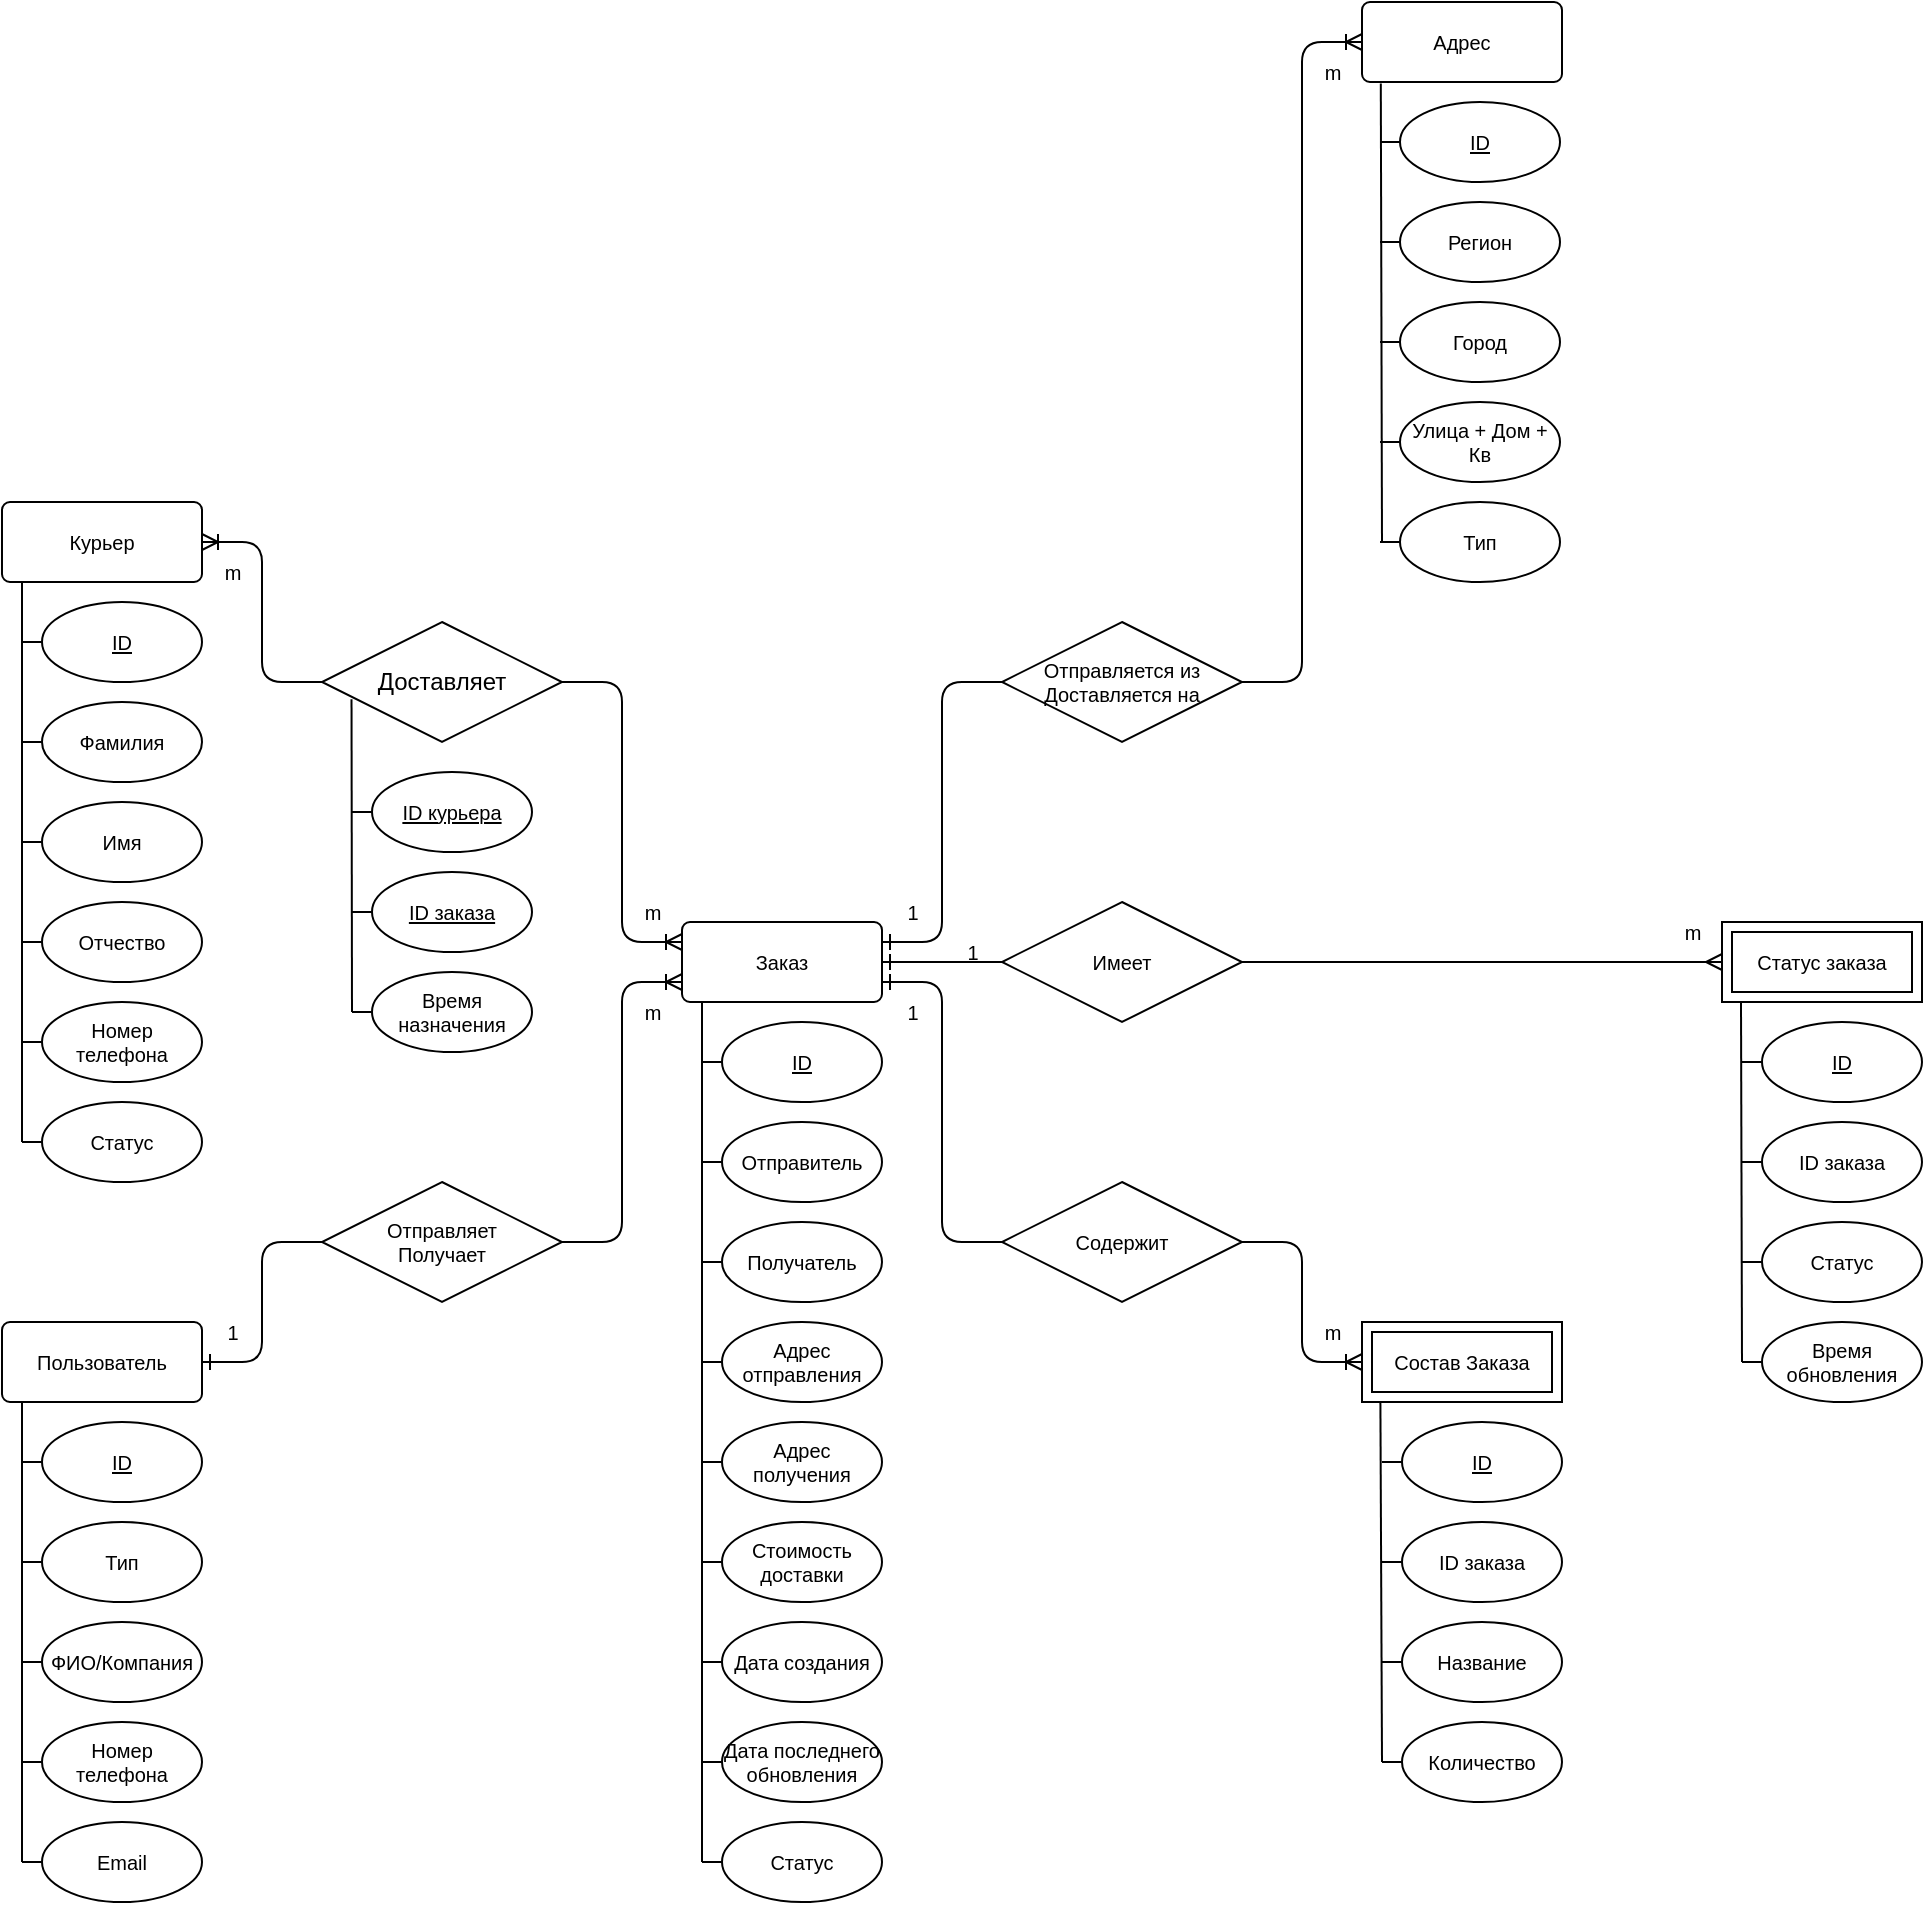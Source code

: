 <mxfile>
    <diagram id="DuqZ44cJQPSX-Nn0656p" name="Page-1">
        <mxGraphModel dx="1984" dy="634" grid="1" gridSize="10" guides="1" tooltips="1" connect="1" arrows="1" fold="1" page="1" pageScale="1" pageWidth="850" pageHeight="1100" math="0" shadow="0">
            <root>
                <mxCell id="0"/>
                <mxCell id="1" parent="0"/>
                <mxCell id="12" value="Тип" style="ellipse;whiteSpace=wrap;html=1;fontSize=10;" parent="1" vertex="1">
                    <mxGeometry x="600" y="780" width="80" height="40" as="geometry"/>
                </mxCell>
                <mxCell id="16" value="" style="endArrow=none;html=1;fontSize=10;entryX=0;entryY=0.5;entryDx=0;entryDy=0;" parent="1" target="12" edge="1">
                    <mxGeometry width="50" height="50" relative="1" as="geometry">
                        <mxPoint x="590" y="800" as="sourcePoint"/>
                        <mxPoint x="570" y="855" as="targetPoint"/>
                    </mxGeometry>
                </mxCell>
                <mxCell id="18" value="" style="endArrow=none;html=1;fontSize=10;entryX=0;entryY=0.5;entryDx=0;entryDy=0;" parent="1" target="93" edge="1">
                    <mxGeometry width="50" height="50" relative="1" as="geometry">
                        <mxPoint x="590" y="900" as="sourcePoint"/>
                        <mxPoint x="600" y="895" as="targetPoint"/>
                        <Array as="points">
                            <mxPoint x="590" y="900"/>
                        </Array>
                    </mxGeometry>
                </mxCell>
                <mxCell id="76" value="Пользователь" style="rounded=1;arcSize=10;whiteSpace=wrap;html=1;align=center;fontSize=10;" parent="1" vertex="1">
                    <mxGeometry x="580" y="680" width="100" height="40" as="geometry"/>
                </mxCell>
                <mxCell id="80" value="ID" style="ellipse;whiteSpace=wrap;html=1;align=center;fontStyle=4;fontSize=10;" parent="1" vertex="1">
                    <mxGeometry x="600" y="730" width="80" height="40" as="geometry"/>
                </mxCell>
                <mxCell id="81" value="" style="line;strokeWidth=1;rotatable=0;dashed=0;labelPosition=right;align=left;verticalAlign=middle;spacingTop=0;spacingLeft=6;points=[];portConstraint=eastwest;fontSize=10;" parent="1" vertex="1">
                    <mxGeometry x="590" y="745" width="10" height="10" as="geometry"/>
                </mxCell>
                <mxCell id="87" value="" style="endArrow=none;html=1;rounded=0;fontSize=10;exitX=0.1;exitY=1;exitDx=0;exitDy=0;exitPerimeter=0;" parent="1" source="76" edge="1">
                    <mxGeometry relative="1" as="geometry">
                        <mxPoint x="540" y="800" as="sourcePoint"/>
                        <mxPoint x="590" y="950" as="targetPoint"/>
                    </mxGeometry>
                </mxCell>
                <mxCell id="91" value="ФИО/Компания" style="ellipse;whiteSpace=wrap;html=1;fontSize=10;" parent="1" vertex="1">
                    <mxGeometry x="600" y="830" width="80" height="40" as="geometry"/>
                </mxCell>
                <mxCell id="92" value="" style="endArrow=none;html=1;fontSize=10;entryX=0;entryY=0.5;entryDx=0;entryDy=0;" parent="1" target="91" edge="1">
                    <mxGeometry width="50" height="50" relative="1" as="geometry">
                        <mxPoint x="590" y="850" as="sourcePoint"/>
                        <mxPoint x="580" y="865" as="targetPoint"/>
                    </mxGeometry>
                </mxCell>
                <mxCell id="93" value="Номер телефона" style="ellipse;whiteSpace=wrap;html=1;fontSize=10;" parent="1" vertex="1">
                    <mxGeometry x="600" y="880" width="80" height="40" as="geometry"/>
                </mxCell>
                <mxCell id="98" value="" style="endArrow=none;html=1;fontSize=10;entryX=0;entryY=0.5;entryDx=0;entryDy=0;" parent="1" target="99" edge="1">
                    <mxGeometry width="50" height="50" relative="1" as="geometry">
                        <mxPoint x="590" y="950" as="sourcePoint"/>
                        <mxPoint x="600" y="945" as="targetPoint"/>
                        <Array as="points">
                            <mxPoint x="590" y="950"/>
                        </Array>
                    </mxGeometry>
                </mxCell>
                <mxCell id="99" value="Email" style="ellipse;whiteSpace=wrap;html=1;fontSize=10;" parent="1" vertex="1">
                    <mxGeometry x="600" y="930" width="80" height="40" as="geometry"/>
                </mxCell>
                <mxCell id="112" value="Регион" style="ellipse;whiteSpace=wrap;html=1;fontSize=10;" parent="1" vertex="1">
                    <mxGeometry x="1279" y="120" width="80" height="40" as="geometry"/>
                </mxCell>
                <mxCell id="113" value="" style="endArrow=none;html=1;fontSize=10;entryX=0;entryY=0.5;entryDx=0;entryDy=0;" parent="1" target="112" edge="1">
                    <mxGeometry width="50" height="50" relative="1" as="geometry">
                        <mxPoint x="1269" y="140" as="sourcePoint"/>
                        <mxPoint x="1249" y="195" as="targetPoint"/>
                    </mxGeometry>
                </mxCell>
                <mxCell id="114" value="" style="endArrow=none;html=1;fontSize=10;entryX=0;entryY=0.5;entryDx=0;entryDy=0;" parent="1" target="121" edge="1">
                    <mxGeometry width="50" height="50" relative="1" as="geometry">
                        <mxPoint x="1269" y="240" as="sourcePoint"/>
                        <mxPoint x="1279" y="235" as="targetPoint"/>
                        <Array as="points">
                            <mxPoint x="1269" y="240"/>
                        </Array>
                    </mxGeometry>
                </mxCell>
                <mxCell id="115" value="Адрес" style="rounded=1;arcSize=10;whiteSpace=wrap;html=1;align=center;fontSize=10;" parent="1" vertex="1">
                    <mxGeometry x="1260" y="20" width="100" height="40" as="geometry"/>
                </mxCell>
                <mxCell id="116" value="ID" style="ellipse;whiteSpace=wrap;html=1;align=center;fontStyle=4;fontSize=10;" parent="1" vertex="1">
                    <mxGeometry x="1279" y="70" width="80" height="40" as="geometry"/>
                </mxCell>
                <mxCell id="117" value="" style="line;strokeWidth=1;rotatable=0;dashed=0;labelPosition=right;align=left;verticalAlign=middle;spacingTop=0;spacingLeft=6;points=[];portConstraint=eastwest;fontSize=10;" parent="1" vertex="1">
                    <mxGeometry x="1269" y="85" width="10" height="10" as="geometry"/>
                </mxCell>
                <mxCell id="118" value="" style="endArrow=none;html=1;rounded=0;fontSize=10;exitX=0.094;exitY=1.018;exitDx=0;exitDy=0;exitPerimeter=0;" parent="1" source="115" edge="1">
                    <mxGeometry relative="1" as="geometry">
                        <mxPoint x="1219" y="140" as="sourcePoint"/>
                        <mxPoint x="1270" y="290" as="targetPoint"/>
                    </mxGeometry>
                </mxCell>
                <mxCell id="119" value="Город" style="ellipse;whiteSpace=wrap;html=1;fontSize=10;" parent="1" vertex="1">
                    <mxGeometry x="1279" y="170" width="80" height="40" as="geometry"/>
                </mxCell>
                <mxCell id="120" value="" style="endArrow=none;html=1;fontSize=10;entryX=0;entryY=0.5;entryDx=0;entryDy=0;" parent="1" target="119" edge="1">
                    <mxGeometry width="50" height="50" relative="1" as="geometry">
                        <mxPoint x="1269" y="190" as="sourcePoint"/>
                        <mxPoint x="1259" y="205" as="targetPoint"/>
                    </mxGeometry>
                </mxCell>
                <mxCell id="121" value="Улица + Дом + Кв" style="ellipse;whiteSpace=wrap;html=1;fontSize=10;" parent="1" vertex="1">
                    <mxGeometry x="1279" y="220" width="80" height="40" as="geometry"/>
                </mxCell>
                <mxCell id="122" value="" style="endArrow=none;html=1;fontSize=10;entryX=0;entryY=0.5;entryDx=0;entryDy=0;" parent="1" target="127" edge="1">
                    <mxGeometry width="50" height="50" relative="1" as="geometry">
                        <mxPoint x="1269" y="290" as="sourcePoint"/>
                        <mxPoint x="1279" y="290" as="targetPoint"/>
                        <Array as="points">
                            <mxPoint x="1269" y="290"/>
                        </Array>
                    </mxGeometry>
                </mxCell>
                <mxCell id="127" value="Тип" style="ellipse;whiteSpace=wrap;html=1;fontSize=10;" parent="1" vertex="1">
                    <mxGeometry x="1279" y="270" width="80" height="40" as="geometry"/>
                </mxCell>
                <mxCell id="132" value="Отправитель" style="ellipse;whiteSpace=wrap;html=1;fontSize=10;" parent="1" vertex="1">
                    <mxGeometry x="940" y="580" width="80" height="40" as="geometry"/>
                </mxCell>
                <mxCell id="133" value="" style="endArrow=none;html=1;fontSize=10;entryX=0;entryY=0.5;entryDx=0;entryDy=0;" parent="1" target="132" edge="1">
                    <mxGeometry width="50" height="50" relative="1" as="geometry">
                        <mxPoint x="930" y="600" as="sourcePoint"/>
                        <mxPoint x="910" y="655" as="targetPoint"/>
                    </mxGeometry>
                </mxCell>
                <mxCell id="134" value="" style="endArrow=none;html=1;fontSize=10;entryX=0;entryY=0.5;entryDx=0;entryDy=0;" parent="1" target="141" edge="1">
                    <mxGeometry width="50" height="50" relative="1" as="geometry">
                        <mxPoint x="930" y="700" as="sourcePoint"/>
                        <mxPoint x="940" y="695" as="targetPoint"/>
                        <Array as="points">
                            <mxPoint x="930" y="700"/>
                        </Array>
                    </mxGeometry>
                </mxCell>
                <mxCell id="135" value="Заказ" style="rounded=1;arcSize=10;whiteSpace=wrap;html=1;align=center;fontSize=10;" parent="1" vertex="1">
                    <mxGeometry x="920" y="480" width="100" height="40" as="geometry"/>
                </mxCell>
                <mxCell id="136" value="ID" style="ellipse;whiteSpace=wrap;html=1;align=center;fontStyle=4;fontSize=10;" parent="1" vertex="1">
                    <mxGeometry x="940" y="530" width="80" height="40" as="geometry"/>
                </mxCell>
                <mxCell id="137" value="" style="line;strokeWidth=1;rotatable=0;dashed=0;labelPosition=right;align=left;verticalAlign=middle;spacingTop=0;spacingLeft=6;points=[];portConstraint=eastwest;fontSize=10;" parent="1" vertex="1">
                    <mxGeometry x="930" y="545" width="10" height="10" as="geometry"/>
                </mxCell>
                <mxCell id="138" value="" style="endArrow=none;html=1;rounded=0;fontSize=10;exitX=0.1;exitY=1;exitDx=0;exitDy=0;exitPerimeter=0;" parent="1" source="135" edge="1">
                    <mxGeometry relative="1" as="geometry">
                        <mxPoint x="880" y="600" as="sourcePoint"/>
                        <mxPoint x="930" y="950" as="targetPoint"/>
                    </mxGeometry>
                </mxCell>
                <mxCell id="139" value="Получатель" style="ellipse;whiteSpace=wrap;html=1;fontSize=10;" parent="1" vertex="1">
                    <mxGeometry x="940" y="630" width="80" height="40" as="geometry"/>
                </mxCell>
                <mxCell id="140" value="" style="endArrow=none;html=1;fontSize=10;entryX=0;entryY=0.5;entryDx=0;entryDy=0;" parent="1" target="139" edge="1">
                    <mxGeometry width="50" height="50" relative="1" as="geometry">
                        <mxPoint x="930" y="650" as="sourcePoint"/>
                        <mxPoint x="920" y="665" as="targetPoint"/>
                    </mxGeometry>
                </mxCell>
                <mxCell id="141" value="Адрес отправления" style="ellipse;whiteSpace=wrap;html=1;fontSize=10;" parent="1" vertex="1">
                    <mxGeometry x="940" y="680" width="80" height="40" as="geometry"/>
                </mxCell>
                <mxCell id="142" value="" style="endArrow=none;html=1;fontSize=10;entryX=0;entryY=0.5;entryDx=0;entryDy=0;" parent="1" target="143" edge="1">
                    <mxGeometry width="50" height="50" relative="1" as="geometry">
                        <mxPoint x="930" y="750" as="sourcePoint"/>
                        <mxPoint x="940" y="745" as="targetPoint"/>
                        <Array as="points">
                            <mxPoint x="930" y="750"/>
                        </Array>
                    </mxGeometry>
                </mxCell>
                <mxCell id="143" value="Адрес получения" style="ellipse;whiteSpace=wrap;html=1;fontSize=10;" parent="1" vertex="1">
                    <mxGeometry x="940" y="730" width="80" height="40" as="geometry"/>
                </mxCell>
                <mxCell id="144" value="" style="endArrow=none;html=1;fontSize=10;entryX=0;entryY=0.5;entryDx=0;entryDy=0;" parent="1" target="145" edge="1">
                    <mxGeometry width="50" height="50" relative="1" as="geometry">
                        <mxPoint x="930" y="800" as="sourcePoint"/>
                        <mxPoint x="940" y="795" as="targetPoint"/>
                        <Array as="points">
                            <mxPoint x="930" y="800"/>
                        </Array>
                    </mxGeometry>
                </mxCell>
                <mxCell id="145" value="Стоимость доставки" style="ellipse;whiteSpace=wrap;html=1;fontSize=10;" parent="1" vertex="1">
                    <mxGeometry x="940" y="780" width="80" height="40" as="geometry"/>
                </mxCell>
                <mxCell id="148" value="" style="endArrow=none;html=1;fontSize=10;entryX=0;entryY=0.5;entryDx=0;entryDy=0;" parent="1" target="149" edge="1">
                    <mxGeometry width="50" height="50" relative="1" as="geometry">
                        <mxPoint x="930" y="850" as="sourcePoint"/>
                        <mxPoint x="940" y="845" as="targetPoint"/>
                        <Array as="points">
                            <mxPoint x="930" y="850"/>
                        </Array>
                    </mxGeometry>
                </mxCell>
                <mxCell id="149" value="Дата создания" style="ellipse;whiteSpace=wrap;html=1;fontSize=10;" parent="1" vertex="1">
                    <mxGeometry x="940" y="830" width="80" height="40" as="geometry"/>
                </mxCell>
                <mxCell id="150" value="ID заказа" style="ellipse;whiteSpace=wrap;html=1;fontSize=10;" parent="1" vertex="1">
                    <mxGeometry x="1280" y="780" width="80" height="40" as="geometry"/>
                </mxCell>
                <mxCell id="151" value="" style="endArrow=none;html=1;fontSize=10;entryX=0;entryY=0.5;entryDx=0;entryDy=0;" parent="1" target="150" edge="1">
                    <mxGeometry width="50" height="50" relative="1" as="geometry">
                        <mxPoint x="1270" y="800" as="sourcePoint"/>
                        <mxPoint x="1250" y="855" as="targetPoint"/>
                    </mxGeometry>
                </mxCell>
                <mxCell id="152" value="" style="endArrow=none;html=1;fontSize=10;entryX=0;entryY=0.5;entryDx=0;entryDy=0;" parent="1" target="159" edge="1">
                    <mxGeometry width="50" height="50" relative="1" as="geometry">
                        <mxPoint x="1270" y="900" as="sourcePoint"/>
                        <mxPoint x="1280" y="895" as="targetPoint"/>
                        <Array as="points">
                            <mxPoint x="1270" y="900"/>
                        </Array>
                    </mxGeometry>
                </mxCell>
                <mxCell id="154" value="ID" style="ellipse;whiteSpace=wrap;html=1;align=center;fontStyle=4;fontSize=10;" parent="1" vertex="1">
                    <mxGeometry x="1280" y="730" width="80" height="40" as="geometry"/>
                </mxCell>
                <mxCell id="155" value="" style="line;strokeWidth=1;rotatable=0;dashed=0;labelPosition=right;align=left;verticalAlign=middle;spacingTop=0;spacingLeft=6;points=[];portConstraint=eastwest;fontSize=10;" parent="1" vertex="1">
                    <mxGeometry x="1270" y="745" width="10" height="10" as="geometry"/>
                </mxCell>
                <mxCell id="156" value="" style="endArrow=none;html=1;rounded=0;fontSize=10;exitX=0.092;exitY=1.006;exitDx=0;exitDy=0;exitPerimeter=0;" parent="1" source="252" edge="1">
                    <mxGeometry relative="1" as="geometry">
                        <mxPoint x="1270" y="720" as="sourcePoint"/>
                        <mxPoint x="1270" y="900" as="targetPoint"/>
                    </mxGeometry>
                </mxCell>
                <mxCell id="157" value="Название" style="ellipse;whiteSpace=wrap;html=1;fontSize=10;" parent="1" vertex="1">
                    <mxGeometry x="1280" y="830" width="80" height="40" as="geometry"/>
                </mxCell>
                <mxCell id="158" value="" style="endArrow=none;html=1;fontSize=10;entryX=0;entryY=0.5;entryDx=0;entryDy=0;" parent="1" target="157" edge="1">
                    <mxGeometry width="50" height="50" relative="1" as="geometry">
                        <mxPoint x="1270" y="850" as="sourcePoint"/>
                        <mxPoint x="1260" y="865" as="targetPoint"/>
                    </mxGeometry>
                </mxCell>
                <mxCell id="159" value="Количество" style="ellipse;whiteSpace=wrap;html=1;fontSize=10;" parent="1" vertex="1">
                    <mxGeometry x="1280" y="880" width="80" height="40" as="geometry"/>
                </mxCell>
                <mxCell id="166" value="" style="endArrow=none;html=1;fontSize=10;entryX=0;entryY=0.5;entryDx=0;entryDy=0;" parent="1" target="167" edge="1">
                    <mxGeometry width="50" height="50" relative="1" as="geometry">
                        <mxPoint x="930.0" y="900" as="sourcePoint"/>
                        <mxPoint x="940" y="895" as="targetPoint"/>
                        <Array as="points">
                            <mxPoint x="930" y="900"/>
                        </Array>
                    </mxGeometry>
                </mxCell>
                <mxCell id="167" value="Дата последнего обновления" style="ellipse;whiteSpace=wrap;html=1;fontSize=10;" parent="1" vertex="1">
                    <mxGeometry x="940" y="880" width="80" height="40" as="geometry"/>
                </mxCell>
                <mxCell id="168" value="Фамилия" style="ellipse;whiteSpace=wrap;html=1;fontSize=10;" parent="1" vertex="1">
                    <mxGeometry x="600" y="370" width="80" height="40" as="geometry"/>
                </mxCell>
                <mxCell id="169" value="" style="endArrow=none;html=1;fontSize=10;entryX=0;entryY=0.5;entryDx=0;entryDy=0;" parent="1" target="168" edge="1">
                    <mxGeometry width="50" height="50" relative="1" as="geometry">
                        <mxPoint x="590" y="390" as="sourcePoint"/>
                        <mxPoint x="570" y="445" as="targetPoint"/>
                    </mxGeometry>
                </mxCell>
                <mxCell id="170" value="" style="endArrow=none;html=1;fontSize=10;entryX=0;entryY=0.5;entryDx=0;entryDy=0;" parent="1" target="177" edge="1">
                    <mxGeometry width="50" height="50" relative="1" as="geometry">
                        <mxPoint x="590" y="490" as="sourcePoint"/>
                        <mxPoint x="600" y="485" as="targetPoint"/>
                        <Array as="points">
                            <mxPoint x="590" y="490"/>
                        </Array>
                    </mxGeometry>
                </mxCell>
                <mxCell id="171" value="Курьер" style="rounded=1;arcSize=10;whiteSpace=wrap;html=1;align=center;fontSize=10;" parent="1" vertex="1">
                    <mxGeometry x="580" y="270" width="100" height="40" as="geometry"/>
                </mxCell>
                <mxCell id="172" value="ID" style="ellipse;whiteSpace=wrap;html=1;align=center;fontStyle=4;fontSize=10;" parent="1" vertex="1">
                    <mxGeometry x="600" y="320" width="80" height="40" as="geometry"/>
                </mxCell>
                <mxCell id="173" value="" style="line;strokeWidth=1;rotatable=0;dashed=0;labelPosition=right;align=left;verticalAlign=middle;spacingTop=0;spacingLeft=6;points=[];portConstraint=eastwest;fontSize=10;" parent="1" vertex="1">
                    <mxGeometry x="590" y="335" width="10" height="10" as="geometry"/>
                </mxCell>
                <mxCell id="174" value="" style="endArrow=none;html=1;rounded=0;fontSize=10;exitX=0.1;exitY=1;exitDx=0;exitDy=0;exitPerimeter=0;" parent="1" source="171" edge="1">
                    <mxGeometry relative="1" as="geometry">
                        <mxPoint x="540" y="390" as="sourcePoint"/>
                        <mxPoint x="590" y="590" as="targetPoint"/>
                    </mxGeometry>
                </mxCell>
                <mxCell id="175" value="Имя" style="ellipse;whiteSpace=wrap;html=1;fontSize=10;" parent="1" vertex="1">
                    <mxGeometry x="600" y="420" width="80" height="40" as="geometry"/>
                </mxCell>
                <mxCell id="176" value="" style="endArrow=none;html=1;fontSize=10;entryX=0;entryY=0.5;entryDx=0;entryDy=0;" parent="1" target="175" edge="1">
                    <mxGeometry width="50" height="50" relative="1" as="geometry">
                        <mxPoint x="590" y="440" as="sourcePoint"/>
                        <mxPoint x="580" y="455" as="targetPoint"/>
                    </mxGeometry>
                </mxCell>
                <mxCell id="177" value="Отчество" style="ellipse;whiteSpace=wrap;html=1;fontSize=10;" parent="1" vertex="1">
                    <mxGeometry x="600" y="470" width="80" height="40" as="geometry"/>
                </mxCell>
                <mxCell id="178" value="" style="endArrow=none;html=1;fontSize=10;entryX=0;entryY=0.5;entryDx=0;entryDy=0;" parent="1" target="179" edge="1">
                    <mxGeometry width="50" height="50" relative="1" as="geometry">
                        <mxPoint x="590" y="540" as="sourcePoint"/>
                        <mxPoint x="600" y="535" as="targetPoint"/>
                        <Array as="points">
                            <mxPoint x="590" y="540"/>
                        </Array>
                    </mxGeometry>
                </mxCell>
                <mxCell id="179" value="Номер телефона" style="ellipse;whiteSpace=wrap;html=1;fontSize=10;" parent="1" vertex="1">
                    <mxGeometry x="600" y="520" width="80" height="40" as="geometry"/>
                </mxCell>
                <mxCell id="180" value="" style="endArrow=none;html=1;fontSize=10;entryX=0;entryY=0.5;entryDx=0;entryDy=0;" parent="1" target="181" edge="1">
                    <mxGeometry width="50" height="50" relative="1" as="geometry">
                        <mxPoint x="590" y="590" as="sourcePoint"/>
                        <mxPoint x="600" y="585" as="targetPoint"/>
                        <Array as="points">
                            <mxPoint x="590" y="590"/>
                        </Array>
                    </mxGeometry>
                </mxCell>
                <mxCell id="181" value="Статус" style="ellipse;whiteSpace=wrap;html=1;fontSize=10;" parent="1" vertex="1">
                    <mxGeometry x="600" y="570" width="80" height="40" as="geometry"/>
                </mxCell>
                <mxCell id="182" value="ID заказа" style="ellipse;whiteSpace=wrap;html=1;fontSize=10;" parent="1" vertex="1">
                    <mxGeometry x="1460" y="580" width="80" height="40" as="geometry"/>
                </mxCell>
                <mxCell id="183" value="" style="endArrow=none;html=1;fontSize=10;entryX=0;entryY=0.5;entryDx=0;entryDy=0;" parent="1" target="182" edge="1">
                    <mxGeometry width="50" height="50" relative="1" as="geometry">
                        <mxPoint x="1450.0" y="600" as="sourcePoint"/>
                        <mxPoint x="1430" y="655" as="targetPoint"/>
                    </mxGeometry>
                </mxCell>
                <mxCell id="184" value="" style="endArrow=none;html=1;fontSize=10;entryX=0;entryY=0.5;entryDx=0;entryDy=0;" parent="1" target="191" edge="1">
                    <mxGeometry width="50" height="50" relative="1" as="geometry">
                        <mxPoint x="1450.0" y="700" as="sourcePoint"/>
                        <mxPoint x="1460" y="695" as="targetPoint"/>
                        <Array as="points">
                            <mxPoint x="1450" y="700"/>
                        </Array>
                    </mxGeometry>
                </mxCell>
                <mxCell id="186" value="ID" style="ellipse;whiteSpace=wrap;html=1;align=center;fontStyle=4;fontSize=10;" parent="1" vertex="1">
                    <mxGeometry x="1460" y="530" width="80" height="40" as="geometry"/>
                </mxCell>
                <mxCell id="187" value="" style="line;strokeWidth=1;rotatable=0;dashed=0;labelPosition=right;align=left;verticalAlign=middle;spacingTop=0;spacingLeft=6;points=[];portConstraint=eastwest;fontSize=10;" parent="1" vertex="1">
                    <mxGeometry x="1450" y="545" width="10" height="10" as="geometry"/>
                </mxCell>
                <mxCell id="188" value="" style="endArrow=none;html=1;rounded=0;fontSize=10;exitX=0.095;exitY=0.998;exitDx=0;exitDy=0;exitPerimeter=0;" parent="1" source="253" edge="1">
                    <mxGeometry relative="1" as="geometry">
                        <mxPoint x="1450" y="520" as="sourcePoint"/>
                        <mxPoint x="1450" y="700" as="targetPoint"/>
                    </mxGeometry>
                </mxCell>
                <mxCell id="189" value="Статус" style="ellipse;whiteSpace=wrap;html=1;fontSize=10;" parent="1" vertex="1">
                    <mxGeometry x="1460" y="630" width="80" height="40" as="geometry"/>
                </mxCell>
                <mxCell id="190" value="" style="endArrow=none;html=1;fontSize=10;entryX=0;entryY=0.5;entryDx=0;entryDy=0;" parent="1" target="189" edge="1">
                    <mxGeometry width="50" height="50" relative="1" as="geometry">
                        <mxPoint x="1450.0" y="650" as="sourcePoint"/>
                        <mxPoint x="1440" y="665" as="targetPoint"/>
                    </mxGeometry>
                </mxCell>
                <mxCell id="191" value="Время обновления" style="ellipse;whiteSpace=wrap;html=1;fontSize=10;" parent="1" vertex="1">
                    <mxGeometry x="1460" y="680" width="80" height="40" as="geometry"/>
                </mxCell>
                <mxCell id="196" value="Отправляет&lt;br&gt;Получает" style="shape=rhombus;perimeter=rhombusPerimeter;whiteSpace=wrap;html=1;align=center;fontSize=10;" parent="1" vertex="1">
                    <mxGeometry x="740" y="610" width="120" height="60" as="geometry"/>
                </mxCell>
                <mxCell id="199" value="" style="edgeStyle=entityRelationEdgeStyle;fontSize=12;html=1;endArrow=ERone;endFill=1;entryX=1;entryY=0.5;entryDx=0;entryDy=0;exitX=0;exitY=0.5;exitDx=0;exitDy=0;" parent="1" source="196" target="76" edge="1">
                    <mxGeometry width="100" height="100" relative="1" as="geometry">
                        <mxPoint x="720" y="810" as="sourcePoint"/>
                        <mxPoint x="820" y="710" as="targetPoint"/>
                    </mxGeometry>
                </mxCell>
                <mxCell id="201" value="Содержит" style="shape=rhombus;perimeter=rhombusPerimeter;whiteSpace=wrap;html=1;align=center;fontSize=10;" parent="1" vertex="1">
                    <mxGeometry x="1080" y="610" width="120" height="60" as="geometry"/>
                </mxCell>
                <mxCell id="202" value="" style="edgeStyle=entityRelationEdgeStyle;fontSize=12;html=1;endArrow=ERone;endFill=1;entryX=1;entryY=0.75;entryDx=0;entryDy=0;exitX=0;exitY=0.5;exitDx=0;exitDy=0;" parent="1" source="201" target="135" edge="1">
                    <mxGeometry width="100" height="100" relative="1" as="geometry">
                        <mxPoint x="1000" y="770" as="sourcePoint"/>
                        <mxPoint x="1100" y="670" as="targetPoint"/>
                    </mxGeometry>
                </mxCell>
                <mxCell id="203" value="" style="edgeStyle=entityRelationEdgeStyle;fontSize=12;html=1;endArrow=ERoneToMany;exitX=1;exitY=0.5;exitDx=0;exitDy=0;entryX=0;entryY=0.5;entryDx=0;entryDy=0;" parent="1" source="201" target="252" edge="1">
                    <mxGeometry width="100" height="100" relative="1" as="geometry">
                        <mxPoint x="1000" y="770" as="sourcePoint"/>
                        <mxPoint x="1260" y="700" as="targetPoint"/>
                    </mxGeometry>
                </mxCell>
                <mxCell id="218" value="Отправляется из&lt;br&gt;Доставляется на" style="shape=rhombus;perimeter=rhombusPerimeter;whiteSpace=wrap;html=1;align=center;fontSize=10;" parent="1" vertex="1">
                    <mxGeometry x="1080" y="330" width="120" height="60" as="geometry"/>
                </mxCell>
                <mxCell id="223" value="" style="edgeStyle=entityRelationEdgeStyle;fontSize=12;html=1;endArrow=ERone;endFill=1;exitX=0;exitY=0.5;exitDx=0;exitDy=0;entryX=1;entryY=0.25;entryDx=0;entryDy=0;" parent="1" source="218" target="135" edge="1">
                    <mxGeometry width="100" height="100" relative="1" as="geometry">
                        <mxPoint x="730" y="430" as="sourcePoint"/>
                        <mxPoint x="980" y="210" as="targetPoint"/>
                    </mxGeometry>
                </mxCell>
                <mxCell id="228" value="" style="edgeStyle=entityRelationEdgeStyle;fontSize=12;html=1;endArrow=ERoneToMany;exitX=1;exitY=0.5;exitDx=0;exitDy=0;entryX=0;entryY=0.75;entryDx=0;entryDy=0;" parent="1" source="196" target="135" edge="1">
                    <mxGeometry width="100" height="100" relative="1" as="geometry">
                        <mxPoint x="1170" y="820" as="sourcePoint"/>
                        <mxPoint x="1270" y="720" as="targetPoint"/>
                    </mxGeometry>
                </mxCell>
                <mxCell id="230" value="" style="edgeStyle=entityRelationEdgeStyle;fontSize=12;html=1;endArrow=ERoneToMany;entryX=0;entryY=0.5;entryDx=0;entryDy=0;exitX=1;exitY=0.5;exitDx=0;exitDy=0;" parent="1" source="218" target="115" edge="1">
                    <mxGeometry width="100" height="100" relative="1" as="geometry">
                        <mxPoint x="1170" y="135" as="sourcePoint"/>
                        <mxPoint x="1330" y="245" as="targetPoint"/>
                    </mxGeometry>
                </mxCell>
                <mxCell id="231" value="" style="endArrow=none;html=1;fontSize=10;entryX=0;entryY=0.5;entryDx=0;entryDy=0;" parent="1" target="232" edge="1">
                    <mxGeometry width="50" height="50" relative="1" as="geometry">
                        <mxPoint x="930.0" y="950" as="sourcePoint"/>
                        <mxPoint x="940" y="945" as="targetPoint"/>
                        <Array as="points">
                            <mxPoint x="930" y="950"/>
                        </Array>
                    </mxGeometry>
                </mxCell>
                <mxCell id="232" value="Статус" style="ellipse;whiteSpace=wrap;html=1;fontSize=10;" parent="1" vertex="1">
                    <mxGeometry x="940" y="930" width="80" height="40" as="geometry"/>
                </mxCell>
                <mxCell id="235" value="" style="edgeStyle=entityRelationEdgeStyle;fontSize=12;html=1;endArrow=ERoneToMany;entryX=1;entryY=0.5;entryDx=0;entryDy=0;exitX=0;exitY=0.5;exitDx=0;exitDy=0;" parent="1" source="267" target="171" edge="1">
                    <mxGeometry width="100" height="100" relative="1" as="geometry">
                        <mxPoint x="520" y="450" as="sourcePoint"/>
                        <mxPoint x="940" y="120" as="targetPoint"/>
                    </mxGeometry>
                </mxCell>
                <mxCell id="238" value="Имеет" style="shape=rhombus;perimeter=rhombusPerimeter;whiteSpace=wrap;html=1;align=center;fontSize=10;" parent="1" vertex="1">
                    <mxGeometry x="1080" y="470" width="120" height="60" as="geometry"/>
                </mxCell>
                <mxCell id="239" value="" style="edgeStyle=entityRelationEdgeStyle;fontSize=12;html=1;endArrow=ERone;endFill=1;exitX=0;exitY=0.5;exitDx=0;exitDy=0;entryX=1;entryY=0.5;entryDx=0;entryDy=0;" parent="1" source="238" target="135" edge="1">
                    <mxGeometry width="100" height="100" relative="1" as="geometry">
                        <mxPoint x="1260" y="460" as="sourcePoint"/>
                        <mxPoint x="1360" y="360" as="targetPoint"/>
                    </mxGeometry>
                </mxCell>
                <mxCell id="240" value="" style="edgeStyle=entityRelationEdgeStyle;fontSize=12;html=1;endArrow=ERmany;exitX=1;exitY=0.5;exitDx=0;exitDy=0;entryX=0;entryY=0.5;entryDx=0;entryDy=0;" parent="1" source="238" target="253" edge="1">
                    <mxGeometry width="100" height="100" relative="1" as="geometry">
                        <mxPoint x="1550" y="320" as="sourcePoint"/>
                        <mxPoint x="1440" y="500" as="targetPoint"/>
                    </mxGeometry>
                </mxCell>
                <mxCell id="242" value="m" style="text;html=1;align=center;verticalAlign=middle;resizable=0;points=[];autosize=1;strokeColor=none;fillColor=none;fontSize=10;" parent="1" vertex="1">
                    <mxGeometry x="680" y="290" width="30" height="30" as="geometry"/>
                </mxCell>
                <mxCell id="243" value="m" style="text;html=1;align=center;verticalAlign=middle;resizable=0;points=[];autosize=1;strokeColor=none;fillColor=none;fontSize=10;" parent="1" vertex="1">
                    <mxGeometry x="890" y="510" width="30" height="30" as="geometry"/>
                </mxCell>
                <mxCell id="244" value="m" style="text;html=1;align=center;verticalAlign=middle;resizable=0;points=[];autosize=1;strokeColor=none;fillColor=none;fontSize=10;" parent="1" vertex="1">
                    <mxGeometry x="1230" y="40" width="30" height="30" as="geometry"/>
                </mxCell>
                <mxCell id="245" value="m" style="text;html=1;align=center;verticalAlign=middle;resizable=0;points=[];autosize=1;strokeColor=none;fillColor=none;fontSize=10;" parent="1" vertex="1">
                    <mxGeometry x="1230" y="670" width="30" height="30" as="geometry"/>
                </mxCell>
                <mxCell id="246" value="m" style="text;html=1;align=center;verticalAlign=middle;resizable=0;points=[];autosize=1;strokeColor=none;fillColor=none;fontSize=10;" parent="1" vertex="1">
                    <mxGeometry x="1410" y="470" width="30" height="30" as="geometry"/>
                </mxCell>
                <mxCell id="247" value="1" style="text;html=1;align=center;verticalAlign=middle;resizable=0;points=[];autosize=1;strokeColor=none;fillColor=none;fontSize=10;" parent="1" vertex="1">
                    <mxGeometry x="680" y="670" width="30" height="30" as="geometry"/>
                </mxCell>
                <mxCell id="249" value="1" style="text;html=1;align=center;verticalAlign=middle;resizable=0;points=[];autosize=1;strokeColor=none;fillColor=none;fontSize=10;" parent="1" vertex="1">
                    <mxGeometry x="1020" y="460" width="30" height="30" as="geometry"/>
                </mxCell>
                <mxCell id="250" value="1" style="text;html=1;align=center;verticalAlign=middle;resizable=0;points=[];autosize=1;strokeColor=none;fillColor=none;fontSize=10;" parent="1" vertex="1">
                    <mxGeometry x="1020" y="510" width="30" height="30" as="geometry"/>
                </mxCell>
                <mxCell id="251" value="1" style="text;html=1;align=center;verticalAlign=middle;resizable=0;points=[];autosize=1;strokeColor=none;fillColor=none;fontSize=10;" parent="1" vertex="1">
                    <mxGeometry x="1050" y="480" width="30" height="30" as="geometry"/>
                </mxCell>
                <mxCell id="252" value="Состав Заказа" style="shape=ext;margin=3;double=1;whiteSpace=wrap;html=1;align=center;fontSize=10;" parent="1" vertex="1">
                    <mxGeometry x="1260" y="680" width="100" height="40" as="geometry"/>
                </mxCell>
                <mxCell id="253" value="Статус заказа" style="shape=ext;margin=3;double=1;whiteSpace=wrap;html=1;align=center;fontSize=10;" parent="1" vertex="1">
                    <mxGeometry x="1440" y="480" width="100" height="40" as="geometry"/>
                </mxCell>
                <mxCell id="255" value="" style="endArrow=none;html=1;fontSize=10;entryX=0;entryY=0.5;entryDx=0;entryDy=0;" parent="1" edge="1">
                    <mxGeometry width="50" height="50" relative="1" as="geometry">
                        <mxPoint x="755" y="475" as="sourcePoint"/>
                        <mxPoint x="765" y="475" as="targetPoint"/>
                    </mxGeometry>
                </mxCell>
                <mxCell id="257" value="ID курьера" style="ellipse;whiteSpace=wrap;html=1;align=center;fontStyle=4;fontSize=10;" parent="1" vertex="1">
                    <mxGeometry x="765" y="405" width="80" height="40" as="geometry"/>
                </mxCell>
                <mxCell id="258" value="" style="line;strokeWidth=1;rotatable=0;dashed=0;labelPosition=right;align=left;verticalAlign=middle;spacingTop=0;spacingLeft=6;points=[];portConstraint=eastwest;fontSize=10;" parent="1" vertex="1">
                    <mxGeometry x="755" y="420" width="10" height="10" as="geometry"/>
                </mxCell>
                <mxCell id="259" value="" style="endArrow=none;html=1;rounded=0;fontSize=10;exitX=0.123;exitY=0.643;exitDx=0;exitDy=0;exitPerimeter=0;" parent="1" source="267" edge="1">
                    <mxGeometry relative="1" as="geometry">
                        <mxPoint x="755" y="405" as="sourcePoint"/>
                        <mxPoint x="755" y="525" as="targetPoint"/>
                    </mxGeometry>
                </mxCell>
                <mxCell id="260" value="Время назначения" style="ellipse;whiteSpace=wrap;html=1;fontSize=10;" parent="1" vertex="1">
                    <mxGeometry x="765" y="505" width="80" height="40" as="geometry"/>
                </mxCell>
                <mxCell id="261" value="" style="endArrow=none;html=1;fontSize=10;entryX=0;entryY=0.5;entryDx=0;entryDy=0;" parent="1" target="260" edge="1">
                    <mxGeometry width="50" height="50" relative="1" as="geometry">
                        <mxPoint x="755" y="525" as="sourcePoint"/>
                        <mxPoint x="745" y="540" as="targetPoint"/>
                    </mxGeometry>
                </mxCell>
                <mxCell id="264" value="ID заказа" style="ellipse;whiteSpace=wrap;html=1;align=center;fontStyle=4;fontSize=10;" parent="1" vertex="1">
                    <mxGeometry x="765" y="455" width="80" height="40" as="geometry"/>
                </mxCell>
                <mxCell id="266" value="" style="edgeStyle=entityRelationEdgeStyle;fontSize=12;html=1;endArrow=ERoneToMany;exitX=1;exitY=0.5;exitDx=0;exitDy=0;entryX=0;entryY=0.25;entryDx=0;entryDy=0;" parent="1" source="267" target="135" edge="1">
                    <mxGeometry width="100" height="100" relative="1" as="geometry">
                        <mxPoint x="720" y="360" as="sourcePoint"/>
                        <mxPoint x="860" y="500" as="targetPoint"/>
                    </mxGeometry>
                </mxCell>
                <mxCell id="267" value="Доставляет" style="shape=rhombus;perimeter=rhombusPerimeter;whiteSpace=wrap;html=1;align=center;" parent="1" vertex="1">
                    <mxGeometry x="740" y="330" width="120" height="60" as="geometry"/>
                </mxCell>
                <mxCell id="269" value="m" style="text;html=1;align=center;verticalAlign=middle;resizable=0;points=[];autosize=1;strokeColor=none;fillColor=none;fontSize=10;" parent="1" vertex="1">
                    <mxGeometry x="890" y="460" width="30" height="30" as="geometry"/>
                </mxCell>
            </root>
        </mxGraphModel>
    </diagram>
</mxfile>